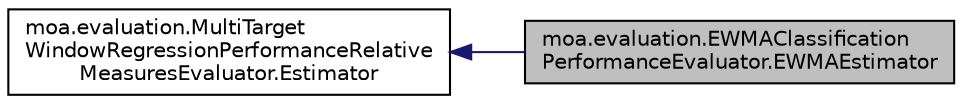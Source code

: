 digraph "moa.evaluation.EWMAClassificationPerformanceEvaluator.EWMAEstimator"
{
 // LATEX_PDF_SIZE
  edge [fontname="Helvetica",fontsize="10",labelfontname="Helvetica",labelfontsize="10"];
  node [fontname="Helvetica",fontsize="10",shape=record];
  rankdir="LR";
  Node1 [label="moa.evaluation.EWMAClassification\lPerformanceEvaluator.EWMAEstimator",height=0.2,width=0.4,color="black", fillcolor="grey75", style="filled", fontcolor="black",tooltip=" "];
  Node2 -> Node1 [dir="back",color="midnightblue",fontsize="10",style="solid"];
  Node2 [label="moa.evaluation.MultiTarget\lWindowRegressionPerformanceRelative\lMeasuresEvaluator.Estimator",height=0.2,width=0.4,color="black", fillcolor="white", style="filled",URL="$classmoa_1_1evaluation_1_1_multi_target_window_regression_performance_relative_measures_evaluator_1_1_estimator.html",tooltip=" "];
}
